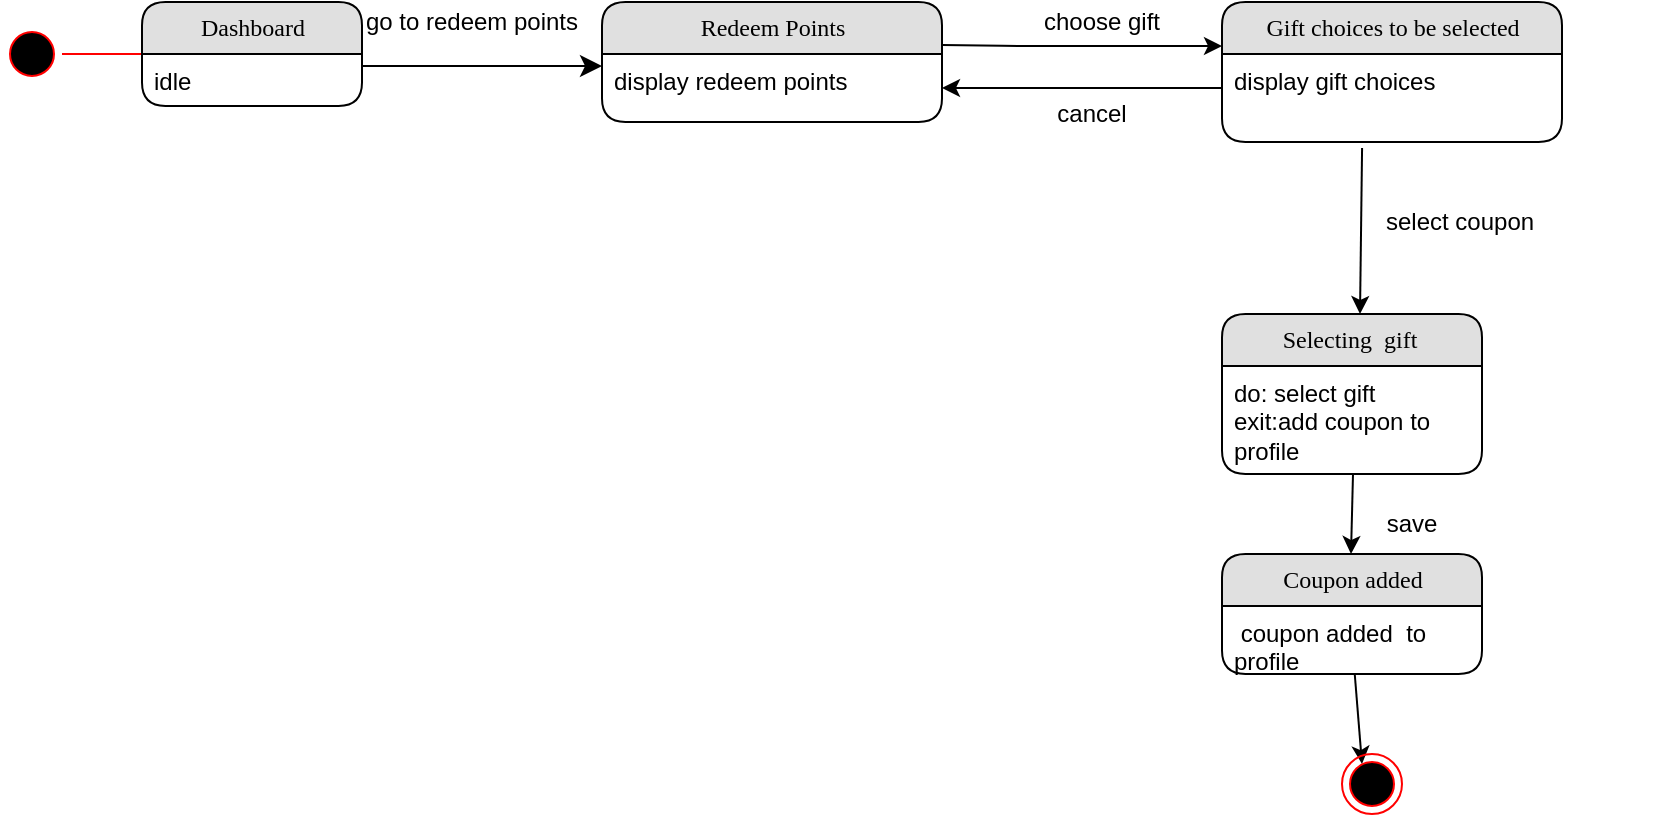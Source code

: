 <mxfile version="13.0.8" type="github">
  <diagram name="Page-1" id="b520641d-4fe3-3701-9064-5fc419738815">
    <mxGraphModel dx="946" dy="597" grid="1" gridSize="10" guides="1" tooltips="1" connect="1" arrows="1" fold="1" page="1" pageScale="1" pageWidth="1100" pageHeight="850" background="#ffffff" math="0" shadow="0">
      <root>
        <mxCell id="0" />
        <mxCell id="1" parent="0" />
        <mxCell id="21ea969265ad0168-39" style="edgeStyle=orthogonalEdgeStyle;html=1;labelBackgroundColor=none;startFill=0;startSize=8;endFill=1;endSize=8;fontFamily=Verdana;fontSize=12;exitX=1;exitY=0.5;" parent="1" edge="1">
          <mxGeometry relative="1" as="geometry">
            <Array as="points" />
            <mxPoint x="250" y="106" as="sourcePoint" />
            <mxPoint x="370" y="106" as="targetPoint" />
          </mxGeometry>
        </mxCell>
        <mxCell id="Hgtj_GoyG-KB-VZRIQT7-10" value="cancel" style="text;html=1;strokeColor=none;fillColor=none;align=center;verticalAlign=middle;whiteSpace=wrap;rounded=0;" parent="1" vertex="1">
          <mxGeometry x="580" y="115" width="70" height="30" as="geometry" />
        </mxCell>
        <mxCell id="Hgtj_GoyG-KB-VZRIQT7-11" value="choose gift" style="text;html=1;strokeColor=none;fillColor=none;align=center;verticalAlign=middle;whiteSpace=wrap;rounded=0;" parent="1" vertex="1">
          <mxGeometry x="580" y="74" width="80" height="20" as="geometry" />
        </mxCell>
        <mxCell id="Hgtj_GoyG-KB-VZRIQT7-17" value="" style="ellipse;html=1;shape=startState;fillColor=#000000;strokeColor=#ff0000;" parent="1" vertex="1">
          <mxGeometry x="70" y="85" width="30" height="30" as="geometry" />
        </mxCell>
        <mxCell id="Hgtj_GoyG-KB-VZRIQT7-18" value="" style="edgeStyle=orthogonalEdgeStyle;html=1;verticalAlign=bottom;endArrow=open;endSize=8;strokeColor=#ff0000;" parent="1" source="Hgtj_GoyG-KB-VZRIQT7-17" edge="1">
          <mxGeometry relative="1" as="geometry">
            <mxPoint x="160" y="100" as="targetPoint" />
          </mxGeometry>
        </mxCell>
        <mxCell id="Hgtj_GoyG-KB-VZRIQT7-23" value="" style="endArrow=classic;html=1;exitX=0.412;exitY=1.068;exitDx=0;exitDy=0;exitPerimeter=0;" parent="1" source="Hgtj_GoyG-KB-VZRIQT7-6" edge="1">
          <mxGeometry width="50" height="50" relative="1" as="geometry">
            <mxPoint x="810" y="99.5" as="sourcePoint" />
            <mxPoint x="749" y="230" as="targetPoint" />
          </mxGeometry>
        </mxCell>
        <mxCell id="Hgtj_GoyG-KB-VZRIQT7-26" value="go to redeem points" style="text;html=1;strokeColor=none;fillColor=none;align=center;verticalAlign=middle;whiteSpace=wrap;rounded=0;" parent="1" vertex="1">
          <mxGeometry x="250" y="74" width="110" height="20" as="geometry" />
        </mxCell>
        <mxCell id="Hgtj_GoyG-KB-VZRIQT7-28" value="" style="endArrow=classic;html=1;" parent="1" edge="1">
          <mxGeometry width="50" height="50" relative="1" as="geometry">
            <mxPoint x="540" y="95.5" as="sourcePoint" />
            <mxPoint x="680" y="96" as="targetPoint" />
            <Array as="points">
              <mxPoint x="580" y="96" />
            </Array>
          </mxGeometry>
        </mxCell>
        <mxCell id="Hgtj_GoyG-KB-VZRIQT7-5" value="Gift choices to be selected" style="swimlane;html=1;fontStyle=0;childLayout=stackLayout;horizontal=1;startSize=26;fillColor=#e0e0e0;horizontalStack=0;resizeParent=1;resizeLast=0;collapsible=1;marginBottom=0;swimlaneFillColor=#ffffff;align=center;rounded=1;shadow=0;comic=0;labelBackgroundColor=none;strokeWidth=1;fontFamily=Verdana;fontSize=12" parent="1" vertex="1">
          <mxGeometry x="680" y="74" width="170" height="70" as="geometry" />
        </mxCell>
        <mxCell id="Hgtj_GoyG-KB-VZRIQT7-6" value="display gift choices" style="text;html=1;strokeColor=none;fillColor=none;spacingLeft=4;spacingRight=4;whiteSpace=wrap;overflow=hidden;rotatable=0;points=[[0,0.5],[1,0.5]];portConstraint=eastwest;" parent="Hgtj_GoyG-KB-VZRIQT7-5" vertex="1">
          <mxGeometry y="26" width="170" height="44" as="geometry" />
        </mxCell>
        <mxCell id="21ea969265ad0168-6" value="Dashboard" style="swimlane;html=1;fontStyle=0;childLayout=stackLayout;horizontal=1;startSize=26;fillColor=#e0e0e0;horizontalStack=0;resizeParent=1;resizeLast=0;collapsible=1;marginBottom=0;swimlaneFillColor=#ffffff;align=center;rounded=1;shadow=0;comic=0;labelBackgroundColor=none;strokeWidth=1;fontFamily=Verdana;fontSize=12" parent="1" vertex="1">
          <mxGeometry x="140" y="74" width="110" height="52" as="geometry" />
        </mxCell>
        <mxCell id="21ea969265ad0168-7" value="idle" style="text;html=1;strokeColor=none;fillColor=none;spacingLeft=4;spacingRight=4;whiteSpace=wrap;overflow=hidden;rotatable=0;points=[[0,0.5],[1,0.5]];portConstraint=eastwest;" parent="21ea969265ad0168-6" vertex="1">
          <mxGeometry y="26" width="110" height="26" as="geometry" />
        </mxCell>
        <mxCell id="Hgtj_GoyG-KB-VZRIQT7-1" value="Redeem Points" style="swimlane;html=1;fontStyle=0;childLayout=stackLayout;horizontal=1;startSize=26;fillColor=#e0e0e0;horizontalStack=0;resizeParent=1;resizeLast=0;collapsible=1;marginBottom=0;swimlaneFillColor=#ffffff;align=center;rounded=1;shadow=0;comic=0;labelBackgroundColor=none;strokeWidth=1;fontFamily=Verdana;fontSize=12" parent="1" vertex="1">
          <mxGeometry x="370" y="74" width="170" height="60" as="geometry" />
        </mxCell>
        <mxCell id="Hgtj_GoyG-KB-VZRIQT7-2" value="display redeem points" style="text;html=1;strokeColor=none;fillColor=none;spacingLeft=4;spacingRight=4;whiteSpace=wrap;overflow=hidden;rotatable=0;points=[[0,0.5],[1,0.5]];portConstraint=eastwest;" parent="Hgtj_GoyG-KB-VZRIQT7-1" vertex="1">
          <mxGeometry y="26" width="170" height="34" as="geometry" />
        </mxCell>
        <mxCell id="sU12HxXbu1go9HaSJLEV-1" value="" style="endArrow=classic;html=1;entryX=1;entryY=0.5;entryDx=0;entryDy=0;" parent="1" target="Hgtj_GoyG-KB-VZRIQT7-2" edge="1">
          <mxGeometry width="50" height="50" relative="1" as="geometry">
            <mxPoint x="680" y="117" as="sourcePoint" />
            <mxPoint x="540" y="116" as="targetPoint" />
            <Array as="points" />
          </mxGeometry>
        </mxCell>
        <mxCell id="sU12HxXbu1go9HaSJLEV-4" value="" style="endArrow=classic;html=1;" parent="1" source="sU12HxXbu1go9HaSJLEV-3" edge="1">
          <mxGeometry width="50" height="50" relative="1" as="geometry">
            <mxPoint x="710" y="454.5" as="sourcePoint" />
            <mxPoint x="750" y="455" as="targetPoint" />
          </mxGeometry>
        </mxCell>
        <mxCell id="8wDAl6BtFwN1_Lg7bsI1-1" value="Selecting&amp;nbsp; gift&amp;nbsp;" style="swimlane;html=1;fontStyle=0;childLayout=stackLayout;horizontal=1;startSize=26;fillColor=#e0e0e0;horizontalStack=0;resizeParent=1;resizeLast=0;collapsible=1;marginBottom=0;swimlaneFillColor=#ffffff;align=center;rounded=1;shadow=0;comic=0;labelBackgroundColor=none;strokeWidth=1;fontFamily=Verdana;fontSize=12" parent="1" vertex="1">
          <mxGeometry x="680" y="230" width="130" height="80" as="geometry" />
        </mxCell>
        <mxCell id="8wDAl6BtFwN1_Lg7bsI1-2" value="do: select gift&lt;br&gt;exit:add coupon to profile" style="text;html=1;strokeColor=none;fillColor=none;spacingLeft=4;spacingRight=4;whiteSpace=wrap;overflow=hidden;rotatable=0;points=[[0,0.5],[1,0.5]];portConstraint=eastwest;" parent="8wDAl6BtFwN1_Lg7bsI1-1" vertex="1">
          <mxGeometry y="26" width="130" height="54" as="geometry" />
        </mxCell>
        <mxCell id="sU12HxXbu1go9HaSJLEV-2" value="Coupon added" style="swimlane;html=1;fontStyle=0;childLayout=stackLayout;horizontal=1;startSize=26;fillColor=#e0e0e0;horizontalStack=0;resizeParent=1;resizeLast=0;collapsible=1;marginBottom=0;swimlaneFillColor=#ffffff;align=center;rounded=1;shadow=0;comic=0;labelBackgroundColor=none;strokeWidth=1;fontFamily=Verdana;fontSize=12" parent="1" vertex="1">
          <mxGeometry x="680" y="350" width="130" height="60" as="geometry" />
        </mxCell>
        <mxCell id="sU12HxXbu1go9HaSJLEV-3" value="&amp;nbsp;coupon added&amp;nbsp; to profile" style="text;html=1;strokeColor=none;fillColor=none;spacingLeft=4;spacingRight=4;whiteSpace=wrap;overflow=hidden;rotatable=0;points=[[0,0.5],[1,0.5]];portConstraint=eastwest;" parent="sU12HxXbu1go9HaSJLEV-2" vertex="1">
          <mxGeometry y="26" width="130" height="34" as="geometry" />
        </mxCell>
        <mxCell id="8wDAl6BtFwN1_Lg7bsI1-4" value="" style="endArrow=classic;html=1;exitX=0.412;exitY=1.068;exitDx=0;exitDy=0;exitPerimeter=0;" parent="1" edge="1">
          <mxGeometry width="50" height="50" relative="1" as="geometry">
            <mxPoint x="745.5" y="310" as="sourcePoint" />
            <mxPoint x="744.5" y="350" as="targetPoint" />
          </mxGeometry>
        </mxCell>
        <mxCell id="8wDAl6BtFwN1_Lg7bsI1-6" value="" style="ellipse;html=1;shape=endState;fillColor=#000000;strokeColor=#ff0000;" parent="1" vertex="1">
          <mxGeometry x="740" y="450" width="30" height="30" as="geometry" />
        </mxCell>
        <mxCell id="8wDAl6BtFwN1_Lg7bsI1-7" value="save" style="text;html=1;strokeColor=none;fillColor=none;align=center;verticalAlign=middle;whiteSpace=wrap;rounded=0;" parent="1" vertex="1">
          <mxGeometry x="740" y="320" width="70" height="30" as="geometry" />
        </mxCell>
        <mxCell id="8wDAl6BtFwN1_Lg7bsI1-8" value="&lt;font face=&quot;helvetica&quot;&gt;select coupon&lt;/font&gt;" style="text;whiteSpace=wrap;html=1;" parent="1" vertex="1">
          <mxGeometry x="760" y="170" width="140" height="30" as="geometry" />
        </mxCell>
      </root>
    </mxGraphModel>
  </diagram>
</mxfile>
